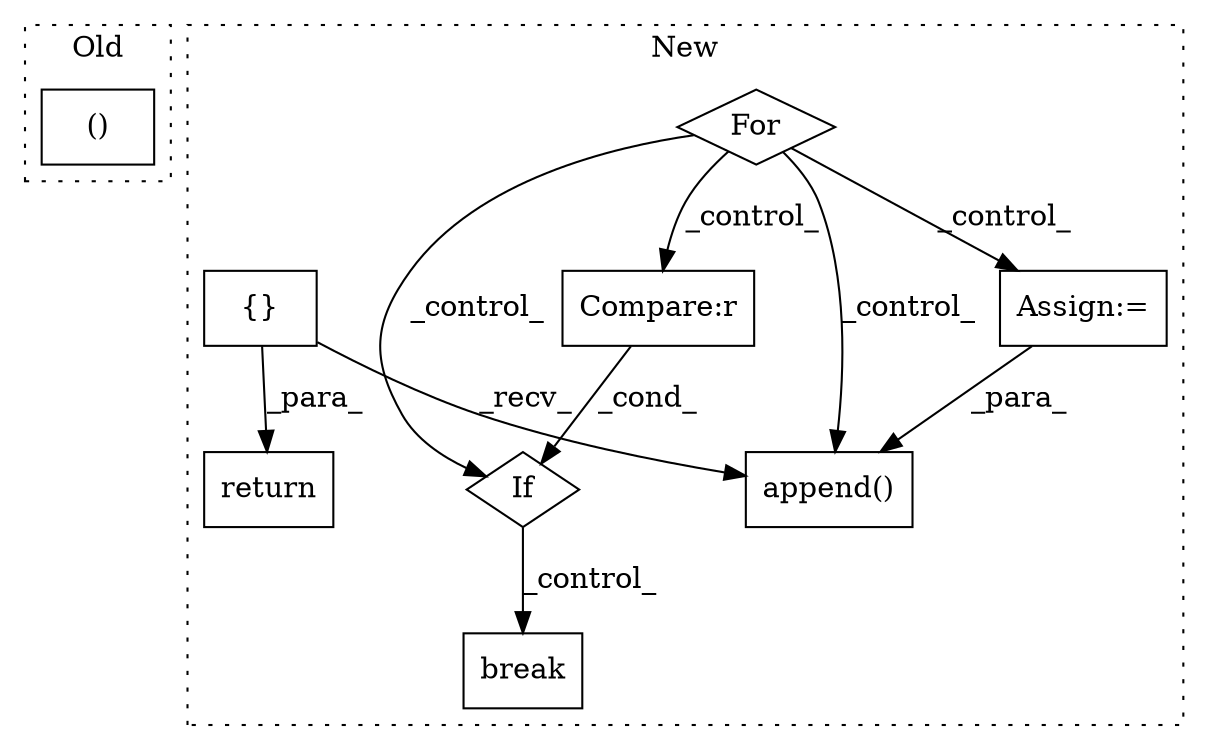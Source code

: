 digraph G {
subgraph cluster0 {
1 [label="()" a="54" s="13894" l="9" shape="box"];
label = "Old";
style="dotted";
}
subgraph cluster1 {
2 [label="break" a="94" s="15847" l="5" shape="box"];
3 [label="If" a="96" s="15737" l="3" shape="diamond"];
4 [label="Compare:r" a="40" s="15740" l="17" shape="box"];
5 [label="For" a="107" s="15653,15671" l="4,14" shape="diamond"];
6 [label="append()" a="75" s="15865,15882" l="13,1" shape="box"];
7 [label="Assign:=" a="68" s="15689" l="3" shape="box"];
8 [label="{}" a="59" s="15642,15642" l="2,1" shape="box"];
9 [label="return" a="93" s="15962" l="7" shape="box"];
label = "New";
style="dotted";
}
3 -> 2 [label="_control_"];
4 -> 3 [label="_cond_"];
5 -> 4 [label="_control_"];
5 -> 6 [label="_control_"];
5 -> 7 [label="_control_"];
5 -> 3 [label="_control_"];
7 -> 6 [label="_para_"];
8 -> 9 [label="_para_"];
8 -> 6 [label="_recv_"];
}